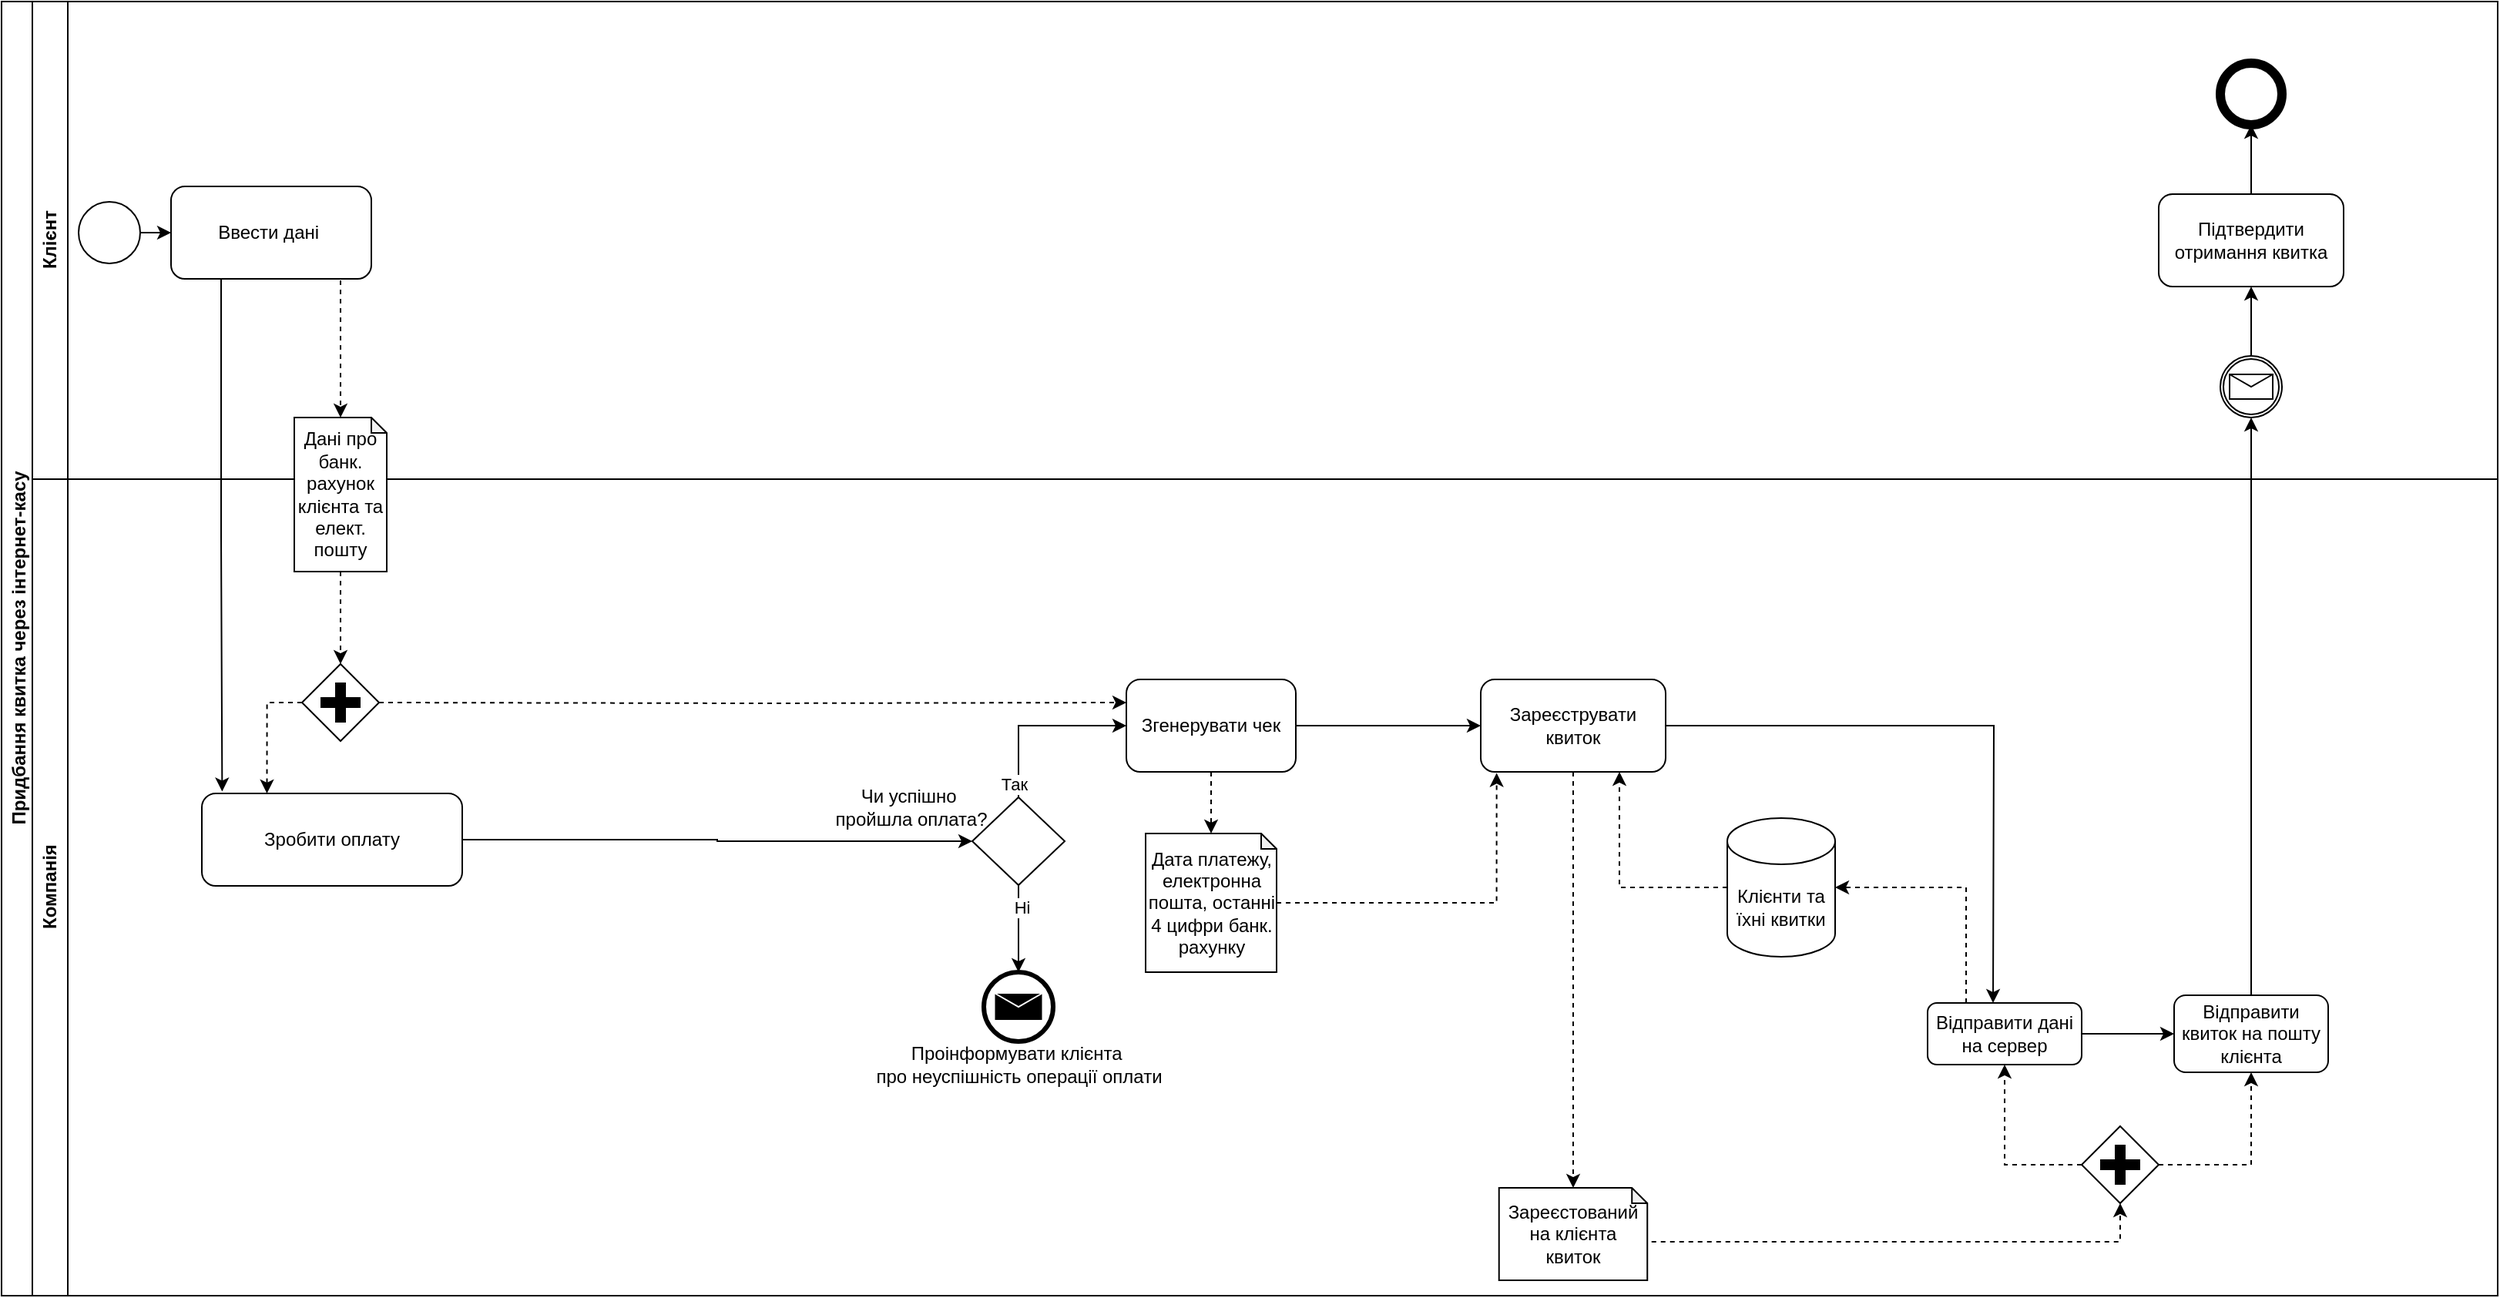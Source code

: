 <mxfile version="24.7.17">
  <diagram name="Page-1" id="2a216829-ef6e-dabb-86c1-c78162f3ba2b">
    <mxGraphModel dx="2100" dy="1060" grid="1" gridSize="10" guides="1" tooltips="1" connect="1" arrows="1" fold="1" page="1" pageScale="1" pageWidth="850" pageHeight="1100" background="none" math="0" shadow="0">
      <root>
        <mxCell id="0" />
        <mxCell id="1" parent="0" />
        <mxCell id="T00dslBi2b2i00kKxEPh-1" value="Придбання квитка через інтернет-касу" style="swimlane;horizontal=0;whiteSpace=wrap;html=1;" parent="1" vertex="1">
          <mxGeometry x="100" y="300" width="1620" height="840" as="geometry" />
        </mxCell>
        <mxCell id="T00dslBi2b2i00kKxEPh-2" value="Компанія" style="swimlane;horizontal=0;whiteSpace=wrap;html=1;" parent="T00dslBi2b2i00kKxEPh-1" vertex="1">
          <mxGeometry x="20" y="310" width="1600" height="530" as="geometry" />
        </mxCell>
        <mxCell id="rHmLwAksOvpjJcZCw893-31" style="edgeStyle=orthogonalEdgeStyle;rounded=0;orthogonalLoop=1;jettySize=auto;html=1;exitX=1;exitY=0.5;exitDx=0;exitDy=0;entryX=0;entryY=0.5;entryDx=0;entryDy=0;" edge="1" parent="T00dslBi2b2i00kKxEPh-2" source="T00dslBi2b2i00kKxEPh-5" target="T00dslBi2b2i00kKxEPh-6">
          <mxGeometry relative="1" as="geometry" />
        </mxCell>
        <mxCell id="T00dslBi2b2i00kKxEPh-5" value="Зробити оплату" style="rounded=1;whiteSpace=wrap;html=1;" parent="T00dslBi2b2i00kKxEPh-2" vertex="1">
          <mxGeometry x="110" y="204" width="169" height="60" as="geometry" />
        </mxCell>
        <mxCell id="E7joxLQLJX-L2FkS-B1a-82" style="edgeStyle=orthogonalEdgeStyle;rounded=0;orthogonalLoop=1;jettySize=auto;html=1;exitX=0.5;exitY=1;exitDx=0;exitDy=0;entryX=0.5;entryY=0;entryDx=0;entryDy=0;entryPerimeter=0;" parent="T00dslBi2b2i00kKxEPh-2" source="T00dslBi2b2i00kKxEPh-6" target="jD8df8YkjxwXbyUeXXZ7-4" edge="1">
          <mxGeometry relative="1" as="geometry">
            <mxPoint x="640" y="312.5" as="targetPoint" />
          </mxGeometry>
        </mxCell>
        <mxCell id="E7joxLQLJX-L2FkS-B1a-83" value="Ні" style="edgeLabel;html=1;align=center;verticalAlign=middle;resizable=0;points=[];" parent="E7joxLQLJX-L2FkS-B1a-82" vertex="1" connectable="0">
          <mxGeometry x="-0.508" y="2" relative="1" as="geometry">
            <mxPoint as="offset" />
          </mxGeometry>
        </mxCell>
        <mxCell id="T00dslBi2b2i00kKxEPh-6" value="" style="rhombus;whiteSpace=wrap;html=1;" parent="T00dslBi2b2i00kKxEPh-2" vertex="1">
          <mxGeometry x="610" y="206.5" width="60" height="57" as="geometry" />
        </mxCell>
        <mxCell id="T00dslBi2b2i00kKxEPh-7" value="Чи успішно&amp;nbsp;&lt;div&gt;пройшла оплата?&lt;/div&gt;" style="text;html=1;align=center;verticalAlign=middle;resizable=0;points=[];autosize=1;strokeColor=none;fillColor=none;" parent="T00dslBi2b2i00kKxEPh-2" vertex="1">
          <mxGeometry x="510" y="192.5" width="120" height="40" as="geometry" />
        </mxCell>
        <mxCell id="T00dslBi2b2i00kKxEPh-11" value="" style="endArrow=classic;html=1;rounded=0;exitX=0.5;exitY=0;exitDx=0;exitDy=0;entryX=0;entryY=0.5;entryDx=0;entryDy=0;" parent="T00dslBi2b2i00kKxEPh-2" source="T00dslBi2b2i00kKxEPh-6" target="jD8df8YkjxwXbyUeXXZ7-6" edge="1">
          <mxGeometry width="50" height="50" relative="1" as="geometry">
            <mxPoint x="1260" y="292.5" as="sourcePoint" />
            <mxPoint x="710" y="167.5" as="targetPoint" />
            <Array as="points">
              <mxPoint x="640" y="160" />
            </Array>
          </mxGeometry>
        </mxCell>
        <mxCell id="T00dslBi2b2i00kKxEPh-12" value="&lt;div&gt;&lt;br&gt;&lt;/div&gt;" style="edgeLabel;html=1;align=center;verticalAlign=middle;resizable=0;points=[];" parent="T00dslBi2b2i00kKxEPh-11" vertex="1" connectable="0">
          <mxGeometry x="-0.606" y="-1" relative="1" as="geometry">
            <mxPoint as="offset" />
          </mxGeometry>
        </mxCell>
        <mxCell id="T00dslBi2b2i00kKxEPh-13" value="Так" style="edgeLabel;html=1;align=center;verticalAlign=middle;resizable=0;points=[];" parent="T00dslBi2b2i00kKxEPh-11" vertex="1" connectable="0">
          <mxGeometry x="-0.854" y="3" relative="1" as="geometry">
            <mxPoint as="offset" />
          </mxGeometry>
        </mxCell>
        <mxCell id="T00dslBi2b2i00kKxEPh-82" value="" style="edgeStyle=orthogonalEdgeStyle;rounded=0;orthogonalLoop=1;jettySize=auto;html=1;entryX=0.5;entryY=0;entryDx=0;entryDy=0;entryPerimeter=0;exitX=1;exitY=0.5;exitDx=0;exitDy=0;" parent="T00dslBi2b2i00kKxEPh-2" source="jD8df8YkjxwXbyUeXXZ7-2" edge="1">
          <mxGeometry relative="1" as="geometry">
            <mxPoint x="1272.5" y="340" as="targetPoint" />
            <mxPoint x="1070" y="166" as="sourcePoint" />
          </mxGeometry>
        </mxCell>
        <mxCell id="rHmLwAksOvpjJcZCw893-15" style="edgeStyle=orthogonalEdgeStyle;rounded=0;orthogonalLoop=1;jettySize=auto;html=1;exitX=0;exitY=0.5;exitDx=0;exitDy=0;exitPerimeter=0;entryX=0.75;entryY=1;entryDx=0;entryDy=0;dashed=1;" edge="1" parent="T00dslBi2b2i00kKxEPh-2" source="T00dslBi2b2i00kKxEPh-73" target="jD8df8YkjxwXbyUeXXZ7-2">
          <mxGeometry relative="1" as="geometry" />
        </mxCell>
        <mxCell id="T00dslBi2b2i00kKxEPh-73" value="&lt;span style=&quot;background-color: initial;&quot;&gt;Клієнти та їхні квитки&lt;/span&gt;" style="shape=cylinder3;whiteSpace=wrap;html=1;boundedLbl=1;backgroundOutline=1;size=15;" parent="T00dslBi2b2i00kKxEPh-2" vertex="1">
          <mxGeometry x="1100" y="220" width="70" height="90" as="geometry" />
        </mxCell>
        <mxCell id="rHmLwAksOvpjJcZCw893-14" style="edgeStyle=orthogonalEdgeStyle;rounded=0;orthogonalLoop=1;jettySize=auto;html=1;exitX=0;exitY=0;exitDx=45;exitDy=35;exitPerimeter=0;entryX=0.5;entryY=1;entryDx=0;entryDy=0;entryPerimeter=0;dashed=1;" edge="1" parent="T00dslBi2b2i00kKxEPh-2" source="E7joxLQLJX-L2FkS-B1a-10" target="rHmLwAksOvpjJcZCw893-34">
          <mxGeometry relative="1" as="geometry">
            <mxPoint x="1130" y="415.0" as="targetPoint" />
          </mxGeometry>
        </mxCell>
        <mxCell id="E7joxLQLJX-L2FkS-B1a-10" value="Зареєстований на клієнта квиток" style="shape=note;whiteSpace=wrap;html=1;backgroundOutline=1;darkOpacity=0.05;size=10;" parent="T00dslBi2b2i00kKxEPh-2" vertex="1">
          <mxGeometry x="951.87" y="460" width="96.25" height="60" as="geometry" />
        </mxCell>
        <mxCell id="E7joxLQLJX-L2FkS-B1a-17" value="Відправити квиток на пошту клієнта" style="rounded=1;whiteSpace=wrap;html=1;" parent="T00dslBi2b2i00kKxEPh-2" vertex="1">
          <mxGeometry x="1390" y="335" width="100" height="50" as="geometry" />
        </mxCell>
        <mxCell id="jD8df8YkjxwXbyUeXXZ7-2" value="Зареєструвати квиток" style="rounded=1;whiteSpace=wrap;html=1;" parent="T00dslBi2b2i00kKxEPh-2" vertex="1">
          <mxGeometry x="940" y="130" width="120" height="60" as="geometry" />
        </mxCell>
        <mxCell id="jD8df8YkjxwXbyUeXXZ7-4" value="" style="points=[[0.145,0.145,0],[0.5,0,0],[0.855,0.145,0],[1,0.5,0],[0.855,0.855,0],[0.5,1,0],[0.145,0.855,0],[0,0.5,0]];shape=mxgraph.bpmn.event;html=1;verticalLabelPosition=bottom;labelBackgroundColor=#ffffff;verticalAlign=top;align=center;perimeter=ellipsePerimeter;outlineConnect=0;aspect=fixed;outline=end;symbol=message;" parent="T00dslBi2b2i00kKxEPh-2" vertex="1">
          <mxGeometry x="617.5" y="320" width="45" height="45" as="geometry" />
        </mxCell>
        <mxCell id="jD8df8YkjxwXbyUeXXZ7-5" value="Проінформувати клієнта&amp;nbsp;&lt;div&gt;про неуспішність операції оплати&lt;/div&gt;" style="text;html=1;align=center;verticalAlign=middle;resizable=0;points=[];autosize=1;strokeColor=none;fillColor=none;" parent="T00dslBi2b2i00kKxEPh-2" vertex="1">
          <mxGeometry x="535" y="360" width="210" height="40" as="geometry" />
        </mxCell>
        <mxCell id="jD8df8YkjxwXbyUeXXZ7-7" style="edgeStyle=orthogonalEdgeStyle;rounded=0;orthogonalLoop=1;jettySize=auto;html=1;exitX=1;exitY=0.5;exitDx=0;exitDy=0;entryX=0;entryY=0.5;entryDx=0;entryDy=0;" parent="T00dslBi2b2i00kKxEPh-2" source="jD8df8YkjxwXbyUeXXZ7-6" target="jD8df8YkjxwXbyUeXXZ7-2" edge="1">
          <mxGeometry relative="1" as="geometry" />
        </mxCell>
        <mxCell id="jD8df8YkjxwXbyUeXXZ7-8" style="edgeStyle=orthogonalEdgeStyle;rounded=0;orthogonalLoop=1;jettySize=auto;html=1;exitX=0.5;exitY=1;exitDx=0;exitDy=0;dashed=1;" parent="T00dslBi2b2i00kKxEPh-2" source="jD8df8YkjxwXbyUeXXZ7-6" edge="1">
          <mxGeometry relative="1" as="geometry">
            <mxPoint x="765" y="230" as="targetPoint" />
          </mxGeometry>
        </mxCell>
        <mxCell id="jD8df8YkjxwXbyUeXXZ7-6" value="Згенерувати чек" style="rounded=1;whiteSpace=wrap;html=1;" parent="T00dslBi2b2i00kKxEPh-2" vertex="1">
          <mxGeometry x="710" y="130" width="110" height="60" as="geometry" />
        </mxCell>
        <mxCell id="jD8df8YkjxwXbyUeXXZ7-9" value="Дата платежу, електронна пошта, останні 4 цифри банк. рахунку" style="shape=note;whiteSpace=wrap;html=1;backgroundOutline=1;darkOpacity=0.05;size=10;" parent="T00dslBi2b2i00kKxEPh-2" vertex="1">
          <mxGeometry x="722.5" y="230" width="85" height="90" as="geometry" />
        </mxCell>
        <mxCell id="jD8df8YkjxwXbyUeXXZ7-18" style="edgeStyle=orthogonalEdgeStyle;rounded=0;orthogonalLoop=1;jettySize=auto;html=1;exitX=1;exitY=0.5;exitDx=0;exitDy=0;exitPerimeter=0;entryX=0;entryY=0.25;entryDx=0;entryDy=0;dashed=1;" parent="T00dslBi2b2i00kKxEPh-2" target="jD8df8YkjxwXbyUeXXZ7-6" edge="1">
          <mxGeometry relative="1" as="geometry">
            <mxPoint x="225" y="145" as="sourcePoint" />
          </mxGeometry>
        </mxCell>
        <mxCell id="rHmLwAksOvpjJcZCw893-33" style="edgeStyle=orthogonalEdgeStyle;rounded=0;orthogonalLoop=1;jettySize=auto;html=1;exitX=1;exitY=0.5;exitDx=0;exitDy=0;entryX=0;entryY=0.5;entryDx=0;entryDy=0;" edge="1" parent="T00dslBi2b2i00kKxEPh-2" source="rHmLwAksOvpjJcZCw893-4" target="E7joxLQLJX-L2FkS-B1a-17">
          <mxGeometry relative="1" as="geometry" />
        </mxCell>
        <mxCell id="rHmLwAksOvpjJcZCw893-4" value="Відправити дані на сервер" style="rounded=1;whiteSpace=wrap;html=1;" vertex="1" parent="T00dslBi2b2i00kKxEPh-2">
          <mxGeometry x="1230" y="340" width="100" height="40" as="geometry" />
        </mxCell>
        <mxCell id="rHmLwAksOvpjJcZCw893-5" style="edgeStyle=orthogonalEdgeStyle;rounded=0;orthogonalLoop=1;jettySize=auto;html=1;entryX=0.086;entryY=1.012;entryDx=0;entryDy=0;entryPerimeter=0;dashed=1;" edge="1" parent="T00dslBi2b2i00kKxEPh-2" source="jD8df8YkjxwXbyUeXXZ7-9" target="jD8df8YkjxwXbyUeXXZ7-2">
          <mxGeometry relative="1" as="geometry" />
        </mxCell>
        <mxCell id="rHmLwAksOvpjJcZCw893-7" style="edgeStyle=orthogonalEdgeStyle;rounded=0;orthogonalLoop=1;jettySize=auto;html=1;exitX=0.5;exitY=1;exitDx=0;exitDy=0;entryX=0.5;entryY=0;entryDx=0;entryDy=0;entryPerimeter=0;dashed=1;" edge="1" parent="T00dslBi2b2i00kKxEPh-2" source="jD8df8YkjxwXbyUeXXZ7-2" target="E7joxLQLJX-L2FkS-B1a-10">
          <mxGeometry relative="1" as="geometry" />
        </mxCell>
        <mxCell id="rHmLwAksOvpjJcZCw893-12" style="edgeStyle=orthogonalEdgeStyle;rounded=0;orthogonalLoop=1;jettySize=auto;html=1;exitX=0.25;exitY=0;exitDx=0;exitDy=0;entryX=1;entryY=0.5;entryDx=0;entryDy=0;entryPerimeter=0;dashed=1;" edge="1" parent="T00dslBi2b2i00kKxEPh-2" source="rHmLwAksOvpjJcZCw893-4" target="T00dslBi2b2i00kKxEPh-73">
          <mxGeometry relative="1" as="geometry" />
        </mxCell>
        <mxCell id="rHmLwAksOvpjJcZCw893-27" style="edgeStyle=orthogonalEdgeStyle;rounded=0;orthogonalLoop=1;jettySize=auto;html=1;exitX=0;exitY=0.5;exitDx=0;exitDy=0;exitPerimeter=0;entryX=0.25;entryY=0;entryDx=0;entryDy=0;dashed=1;" edge="1" parent="T00dslBi2b2i00kKxEPh-2" source="rHmLwAksOvpjJcZCw893-25" target="T00dslBi2b2i00kKxEPh-5">
          <mxGeometry relative="1" as="geometry" />
        </mxCell>
        <mxCell id="rHmLwAksOvpjJcZCw893-25" value="" style="points=[[0.25,0.25,0],[0.5,0,0],[0.75,0.25,0],[1,0.5,0],[0.75,0.75,0],[0.5,1,0],[0.25,0.75,0],[0,0.5,0]];shape=mxgraph.bpmn.gateway2;html=1;verticalLabelPosition=bottom;labelBackgroundColor=#ffffff;verticalAlign=top;align=center;perimeter=rhombusPerimeter;outlineConnect=0;outline=none;symbol=none;gwType=parallel;" vertex="1" parent="T00dslBi2b2i00kKxEPh-2">
          <mxGeometry x="175" y="120" width="50" height="50" as="geometry" />
        </mxCell>
        <mxCell id="rHmLwAksOvpjJcZCw893-35" style="edgeStyle=orthogonalEdgeStyle;rounded=0;orthogonalLoop=1;jettySize=auto;html=1;exitX=0;exitY=0.5;exitDx=0;exitDy=0;exitPerimeter=0;entryX=0.5;entryY=1;entryDx=0;entryDy=0;dashed=1;" edge="1" parent="T00dslBi2b2i00kKxEPh-2" source="rHmLwAksOvpjJcZCw893-34" target="rHmLwAksOvpjJcZCw893-4">
          <mxGeometry relative="1" as="geometry" />
        </mxCell>
        <mxCell id="rHmLwAksOvpjJcZCw893-36" style="edgeStyle=orthogonalEdgeStyle;rounded=0;orthogonalLoop=1;jettySize=auto;html=1;entryX=0.5;entryY=1;entryDx=0;entryDy=0;dashed=1;" edge="1" parent="T00dslBi2b2i00kKxEPh-2" source="rHmLwAksOvpjJcZCw893-34" target="E7joxLQLJX-L2FkS-B1a-17">
          <mxGeometry relative="1" as="geometry" />
        </mxCell>
        <mxCell id="rHmLwAksOvpjJcZCw893-34" value="" style="points=[[0.25,0.25,0],[0.5,0,0],[0.75,0.25,0],[1,0.5,0],[0.75,0.75,0],[0.5,1,0],[0.25,0.75,0],[0,0.5,0]];shape=mxgraph.bpmn.gateway2;html=1;verticalLabelPosition=bottom;labelBackgroundColor=#ffffff;verticalAlign=top;align=center;perimeter=rhombusPerimeter;outlineConnect=0;outline=none;symbol=none;gwType=parallel;" vertex="1" parent="T00dslBi2b2i00kKxEPh-2">
          <mxGeometry x="1330" y="420" width="50" height="50" as="geometry" />
        </mxCell>
        <mxCell id="T00dslBi2b2i00kKxEPh-14" value="Клієнт" style="swimlane;horizontal=0;whiteSpace=wrap;html=1;startSize=23;" parent="T00dslBi2b2i00kKxEPh-1" vertex="1">
          <mxGeometry x="20" width="1600" height="310" as="geometry">
            <mxRectangle x="20" width="1470" height="70" as="alternateBounds" />
          </mxGeometry>
        </mxCell>
        <mxCell id="T00dslBi2b2i00kKxEPh-16" value="" style="ellipse;whiteSpace=wrap;html=1;aspect=fixed;" parent="T00dslBi2b2i00kKxEPh-14" vertex="1">
          <mxGeometry x="30" y="130" width="40" height="40" as="geometry" />
        </mxCell>
        <mxCell id="T00dslBi2b2i00kKxEPh-17" value="Ввести дані&amp;nbsp;" style="rounded=1;whiteSpace=wrap;html=1;" parent="T00dslBi2b2i00kKxEPh-14" vertex="1">
          <mxGeometry x="90" y="120" width="130" height="60" as="geometry" />
        </mxCell>
        <mxCell id="T00dslBi2b2i00kKxEPh-19" value="" style="endArrow=classic;html=1;rounded=0;exitX=1;exitY=0.5;exitDx=0;exitDy=0;entryX=0;entryY=0.5;entryDx=0;entryDy=0;" parent="T00dslBi2b2i00kKxEPh-14" source="T00dslBi2b2i00kKxEPh-16" target="T00dslBi2b2i00kKxEPh-17" edge="1">
          <mxGeometry width="50" height="50" relative="1" as="geometry">
            <mxPoint x="510" y="480" as="sourcePoint" />
            <mxPoint x="120" y="360" as="targetPoint" />
          </mxGeometry>
        </mxCell>
        <mxCell id="jD8df8YkjxwXbyUeXXZ7-24" style="edgeStyle=orthogonalEdgeStyle;rounded=0;orthogonalLoop=1;jettySize=auto;html=1;exitX=0.5;exitY=0;exitDx=0;exitDy=0;exitPerimeter=0;entryX=0.5;entryY=1;entryDx=0;entryDy=0;" parent="T00dslBi2b2i00kKxEPh-14" source="jD8df8YkjxwXbyUeXXZ7-20" target="jD8df8YkjxwXbyUeXXZ7-22" edge="1">
          <mxGeometry relative="1" as="geometry" />
        </mxCell>
        <mxCell id="jD8df8YkjxwXbyUeXXZ7-20" value="" style="points=[[0.145,0.145,0],[0.5,0,0],[0.855,0.145,0],[1,0.5,0],[0.855,0.855,0],[0.5,1,0],[0.145,0.855,0],[0,0.5,0]];shape=mxgraph.bpmn.event;html=1;verticalLabelPosition=bottom;labelBackgroundColor=#ffffff;verticalAlign=top;align=center;perimeter=ellipsePerimeter;outlineConnect=0;aspect=fixed;outline=catching;symbol=message;" parent="T00dslBi2b2i00kKxEPh-14" vertex="1">
          <mxGeometry x="1420" y="230" width="40" height="40" as="geometry" />
        </mxCell>
        <mxCell id="jD8df8YkjxwXbyUeXXZ7-22" value="Підтвердити отримання квитка" style="rounded=1;whiteSpace=wrap;html=1;" parent="T00dslBi2b2i00kKxEPh-14" vertex="1">
          <mxGeometry x="1380" y="125" width="120" height="60" as="geometry" />
        </mxCell>
        <mxCell id="rHmLwAksOvpjJcZCw893-3" value="" style="points=[[0.145,0.145,0],[0.5,0,0],[0.855,0.145,0],[1,0.5,0],[0.855,0.855,0],[0.5,1,0],[0.145,0.855,0],[0,0.5,0]];shape=mxgraph.bpmn.event;html=1;verticalLabelPosition=bottom;labelBackgroundColor=#ffffff;verticalAlign=top;align=center;perimeter=ellipsePerimeter;outlineConnect=0;aspect=fixed;outline=end;symbol=terminate2;strokeWidth=2;" vertex="1" parent="T00dslBi2b2i00kKxEPh-14">
          <mxGeometry x="1420" y="40" width="40" height="40" as="geometry" />
        </mxCell>
        <mxCell id="rHmLwAksOvpjJcZCw893-38" style="edgeStyle=orthogonalEdgeStyle;rounded=0;orthogonalLoop=1;jettySize=auto;html=1;exitX=0.5;exitY=0;exitDx=0;exitDy=0;entryX=0.5;entryY=1;entryDx=0;entryDy=0;entryPerimeter=0;" edge="1" parent="T00dslBi2b2i00kKxEPh-14" source="jD8df8YkjxwXbyUeXXZ7-22" target="rHmLwAksOvpjJcZCw893-3">
          <mxGeometry relative="1" as="geometry" />
        </mxCell>
        <mxCell id="T00dslBi2b2i00kKxEPh-43" style="edgeStyle=orthogonalEdgeStyle;rounded=0;orthogonalLoop=1;jettySize=auto;html=1;entryX=0.5;entryY=0;entryDx=0;entryDy=0;entryPerimeter=0;dashed=1;" parent="T00dslBi2b2i00kKxEPh-1" edge="1">
          <mxGeometry relative="1" as="geometry">
            <mxPoint x="225" y="180" as="sourcePoint" />
            <mxPoint x="220" y="270" as="targetPoint" />
            <Array as="points">
              <mxPoint x="225" y="180" />
            </Array>
          </mxGeometry>
        </mxCell>
        <mxCell id="rHmLwAksOvpjJcZCw893-29" style="edgeStyle=orthogonalEdgeStyle;rounded=0;orthogonalLoop=1;jettySize=auto;html=1;exitX=0.25;exitY=1;exitDx=0;exitDy=0;entryX=0.078;entryY=-0.021;entryDx=0;entryDy=0;entryPerimeter=0;" edge="1" parent="T00dslBi2b2i00kKxEPh-1" source="T00dslBi2b2i00kKxEPh-17" target="T00dslBi2b2i00kKxEPh-5">
          <mxGeometry relative="1" as="geometry" />
        </mxCell>
        <mxCell id="rHmLwAksOvpjJcZCw893-37" style="edgeStyle=orthogonalEdgeStyle;rounded=0;orthogonalLoop=1;jettySize=auto;html=1;exitX=0.5;exitY=0;exitDx=0;exitDy=0;entryX=0.5;entryY=1;entryDx=0;entryDy=0;entryPerimeter=0;" edge="1" parent="T00dslBi2b2i00kKxEPh-1" source="E7joxLQLJX-L2FkS-B1a-17" target="jD8df8YkjxwXbyUeXXZ7-20">
          <mxGeometry relative="1" as="geometry" />
        </mxCell>
        <mxCell id="rHmLwAksOvpjJcZCw893-26" style="edgeStyle=orthogonalEdgeStyle;rounded=0;orthogonalLoop=1;jettySize=auto;html=1;exitX=0.5;exitY=1;exitDx=0;exitDy=0;exitPerimeter=0;dashed=1;" edge="1" parent="1" source="E7joxLQLJX-L2FkS-B1a-55" target="rHmLwAksOvpjJcZCw893-25">
          <mxGeometry relative="1" as="geometry" />
        </mxCell>
        <mxCell id="E7joxLQLJX-L2FkS-B1a-55" value="Дані про банк. рахунок клієнта та елект. пошту" style="shape=note;whiteSpace=wrap;html=1;backgroundOutline=1;darkOpacity=0.05;size=10;" parent="1" vertex="1">
          <mxGeometry x="290" y="570" width="60" height="100" as="geometry" />
        </mxCell>
      </root>
    </mxGraphModel>
  </diagram>
</mxfile>
